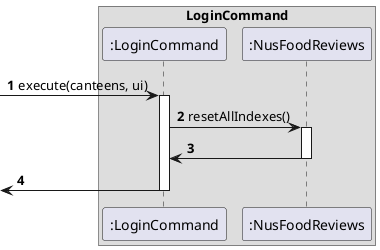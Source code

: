 @startuml
'https://plantuml.com/sequence-diagram

autonumber
box LoginCommand

-> ":LoginCommand" : execute(canteens, ui)
activate ":LoginCommand"

":LoginCommand" -> ":NusFoodReviews" : resetAllIndexes()
activate ":NusFoodReviews"
":NusFoodReviews" -> ":LoginCommand"
deactivate ":NusFoodReviews"

<- ":LoginCommand"
deactivate ":LoginCommand"
@enduml